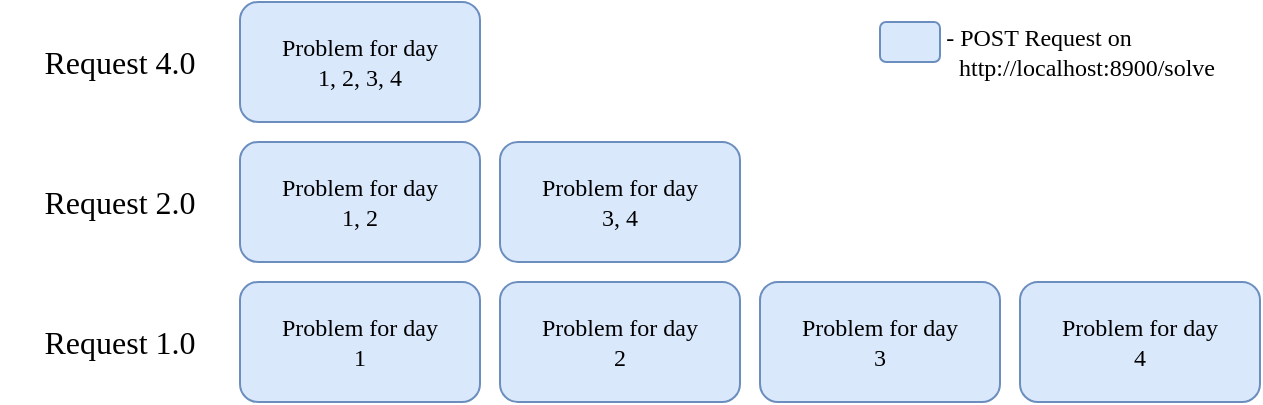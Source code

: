 <mxfile version="13.1.11" type="device"><diagram id="lPFS-FFYUSBDKmKww4H1" name="Page-1"><mxGraphModel dx="1038" dy="499" grid="1" gridSize="10" guides="1" tooltips="1" connect="1" arrows="1" fold="1" page="1" pageScale="1" pageWidth="850" pageHeight="1100" math="0" shadow="0"><root><mxCell id="0"/><mxCell id="1" parent="0"/><mxCell id="3jAzFB3ulT-1Y2oaQs7o-1" value="" style="rounded=1;whiteSpace=wrap;html=1;fillColor=#dae8fc;strokeColor=#6c8ebf;" vertex="1" parent="1"><mxGeometry x="290" y="400" width="120" height="60" as="geometry"/></mxCell><mxCell id="3jAzFB3ulT-1Y2oaQs7o-2" value="" style="rounded=1;whiteSpace=wrap;html=1;fillColor=#dae8fc;strokeColor=#6c8ebf;" vertex="1" parent="1"><mxGeometry x="420" y="400" width="120" height="60" as="geometry"/></mxCell><mxCell id="3jAzFB3ulT-1Y2oaQs7o-3" value="" style="rounded=1;whiteSpace=wrap;html=1;fillColor=#dae8fc;strokeColor=#6c8ebf;" vertex="1" parent="1"><mxGeometry x="550" y="400" width="120" height="60" as="geometry"/></mxCell><mxCell id="3jAzFB3ulT-1Y2oaQs7o-4" value="" style="rounded=1;whiteSpace=wrap;html=1;fillColor=#dae8fc;strokeColor=#6c8ebf;" vertex="1" parent="1"><mxGeometry x="680" y="400" width="120" height="60" as="geometry"/></mxCell><mxCell id="3jAzFB3ulT-1Y2oaQs7o-5" value="" style="rounded=1;whiteSpace=wrap;html=1;fillColor=#dae8fc;strokeColor=#6c8ebf;" vertex="1" parent="1"><mxGeometry x="290" y="330" width="120" height="60" as="geometry"/></mxCell><mxCell id="3jAzFB3ulT-1Y2oaQs7o-6" value="" style="rounded=1;whiteSpace=wrap;html=1;fillColor=#dae8fc;strokeColor=#6c8ebf;" vertex="1" parent="1"><mxGeometry x="420" y="330" width="120" height="60" as="geometry"/></mxCell><mxCell id="3jAzFB3ulT-1Y2oaQs7o-7" value="" style="rounded=1;whiteSpace=wrap;html=1;fillColor=#dae8fc;strokeColor=#6c8ebf;" vertex="1" parent="1"><mxGeometry x="290" y="260" width="120" height="60" as="geometry"/></mxCell><mxCell id="3jAzFB3ulT-1Y2oaQs7o-8" value="&lt;font face=&quot;Times New Roman&quot;&gt;&lt;span style=&quot;font-size: 16px&quot;&gt;Request 1.0&lt;/span&gt;&lt;/font&gt;" style="text;html=1;strokeColor=none;fillColor=none;align=center;verticalAlign=middle;whiteSpace=wrap;rounded=0;" vertex="1" parent="1"><mxGeometry x="170" y="420" width="120" height="20" as="geometry"/></mxCell><mxCell id="3jAzFB3ulT-1Y2oaQs7o-9" value="&lt;font style=&quot;font-size: 16px&quot; face=&quot;Times New Roman&quot;&gt;Request 2.0&lt;/font&gt;" style="text;html=1;strokeColor=none;fillColor=none;align=center;verticalAlign=middle;whiteSpace=wrap;rounded=0;" vertex="1" parent="1"><mxGeometry x="170" y="350" width="120" height="20" as="geometry"/></mxCell><mxCell id="3jAzFB3ulT-1Y2oaQs7o-10" value="&lt;font style=&quot;font-size: 16px&quot; face=&quot;Times New Roman&quot;&gt;Request 4.0&lt;/font&gt;" style="text;html=1;strokeColor=none;fillColor=none;align=center;verticalAlign=middle;whiteSpace=wrap;rounded=0;" vertex="1" parent="1"><mxGeometry x="170" y="280" width="120" height="20" as="geometry"/></mxCell><mxCell id="3jAzFB3ulT-1Y2oaQs7o-12" value="&lt;font face=&quot;Times New Roman&quot;&gt;Problem for day 1, 2, 3, 4&lt;/font&gt;" style="text;html=1;strokeColor=none;fillColor=none;align=center;verticalAlign=middle;whiteSpace=wrap;rounded=0;" vertex="1" parent="1"><mxGeometry x="305" y="280" width="90" height="20" as="geometry"/></mxCell><mxCell id="3jAzFB3ulT-1Y2oaQs7o-13" value="&lt;font face=&quot;Times New Roman&quot;&gt;Problem for day 1, 2&lt;/font&gt;" style="text;html=1;strokeColor=none;fillColor=none;align=center;verticalAlign=middle;whiteSpace=wrap;rounded=0;" vertex="1" parent="1"><mxGeometry x="305" y="350" width="90" height="20" as="geometry"/></mxCell><mxCell id="3jAzFB3ulT-1Y2oaQs7o-14" value="&lt;font face=&quot;Times New Roman&quot;&gt;Problem for day 3, 4&lt;/font&gt;" style="text;html=1;strokeColor=none;fillColor=none;align=center;verticalAlign=middle;whiteSpace=wrap;rounded=0;" vertex="1" parent="1"><mxGeometry x="435" y="350" width="90" height="20" as="geometry"/></mxCell><mxCell id="3jAzFB3ulT-1Y2oaQs7o-15" value="&lt;font face=&quot;Times New Roman&quot;&gt;Problem for day&lt;br&gt;1&lt;/font&gt;" style="text;html=1;strokeColor=none;fillColor=none;align=center;verticalAlign=middle;whiteSpace=wrap;rounded=0;" vertex="1" parent="1"><mxGeometry x="305" y="420" width="90" height="20" as="geometry"/></mxCell><mxCell id="3jAzFB3ulT-1Y2oaQs7o-16" value="&lt;font face=&quot;Times New Roman&quot;&gt;Problem for day&lt;br&gt;2&lt;/font&gt;" style="text;html=1;strokeColor=none;fillColor=none;align=center;verticalAlign=middle;whiteSpace=wrap;rounded=0;" vertex="1" parent="1"><mxGeometry x="435" y="420" width="90" height="20" as="geometry"/></mxCell><mxCell id="3jAzFB3ulT-1Y2oaQs7o-17" value="&lt;font face=&quot;Times New Roman&quot;&gt;Problem for day&lt;br&gt;3&lt;/font&gt;" style="text;html=1;strokeColor=none;fillColor=none;align=center;verticalAlign=middle;whiteSpace=wrap;rounded=0;" vertex="1" parent="1"><mxGeometry x="565" y="420" width="90" height="20" as="geometry"/></mxCell><mxCell id="3jAzFB3ulT-1Y2oaQs7o-18" value="&lt;font face=&quot;Times New Roman&quot;&gt;Problem for day&lt;br&gt;4&lt;/font&gt;" style="text;html=1;strokeColor=none;fillColor=none;align=center;verticalAlign=middle;whiteSpace=wrap;rounded=0;" vertex="1" parent="1"><mxGeometry x="695" y="420" width="90" height="20" as="geometry"/></mxCell><mxCell id="3jAzFB3ulT-1Y2oaQs7o-19" value="" style="rounded=1;whiteSpace=wrap;html=1;fillColor=#dae8fc;strokeColor=#6c8ebf;" vertex="1" parent="1"><mxGeometry x="610" y="270" width="30" height="20" as="geometry"/></mxCell><mxCell id="3jAzFB3ulT-1Y2oaQs7o-20" value="&lt;font face=&quot;Times New Roman&quot;&gt;- POST Request on&amp;nbsp; &amp;nbsp; &amp;nbsp; &amp;nbsp; &amp;nbsp; &amp;nbsp; &amp;nbsp; &amp;nbsp; &amp;nbsp; http://localhost:8900/solve&amp;nbsp;&lt;/font&gt;" style="text;html=1;strokeColor=none;fillColor=none;align=center;verticalAlign=middle;whiteSpace=wrap;rounded=0;" vertex="1" parent="1"><mxGeometry x="630" y="260" width="170" height="50" as="geometry"/></mxCell></root></mxGraphModel></diagram></mxfile>